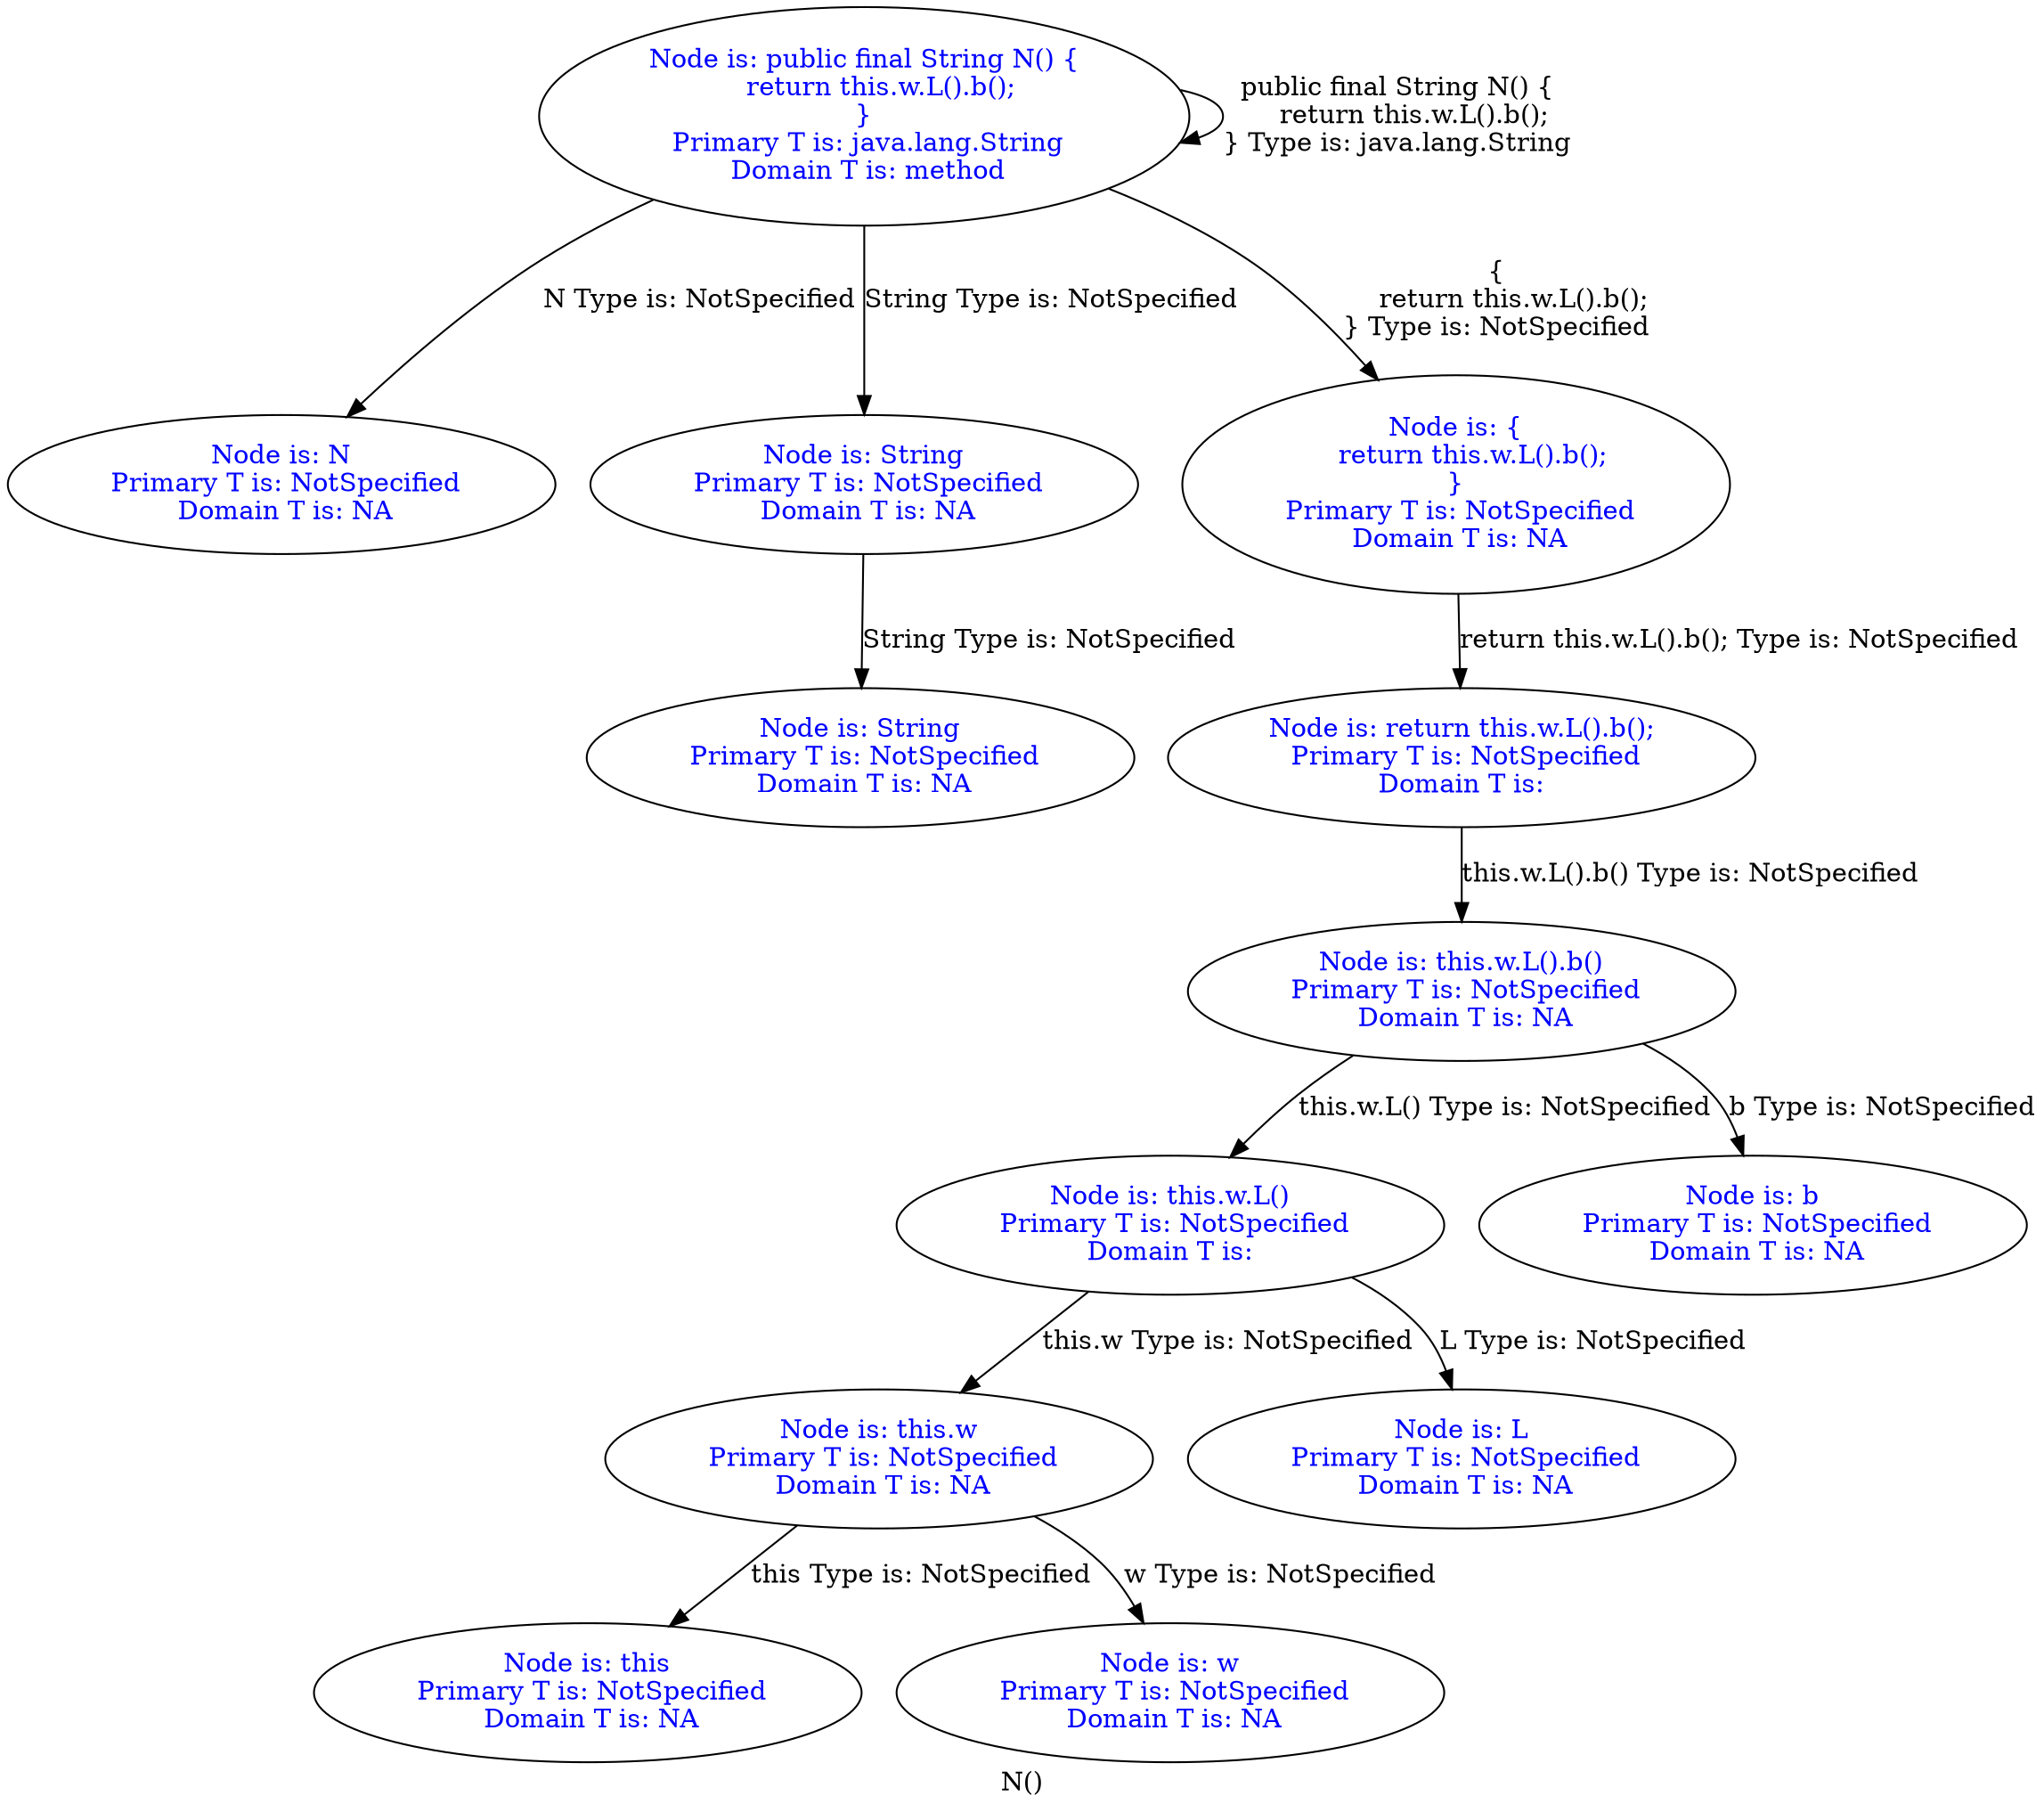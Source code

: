 digraph "N()" {
 label="N()"
{
 node [shape=box]} 
2292 -> 2292[label="public final String N() {
    return this.w.L().b();
} Type is: java.lang.String"];
2292[label="Node is: public final String N() {
    return this.w.L().b();
}
 Primary T is: java.lang.String
 Domain T is: method",fontcolor="blue"];
  2292 -> 2293[label="N Type is: NotSpecified"];
2293[label="Node is: N
 Primary T is: NotSpecified
 Domain T is: NA",fontcolor="blue"];
  2292 -> 2294[label="String Type is: NotSpecified"];
2294[label="Node is: String
 Primary T is: NotSpecified
 Domain T is: NA",fontcolor="blue"];
  2294 -> 2295[label="String Type is: NotSpecified"];
2295[label="Node is: String
 Primary T is: NotSpecified
 Domain T is: NA",fontcolor="blue"];
  2292 -> 2296[label="{
    return this.w.L().b();
} Type is: NotSpecified"];
2296[label="Node is: {
    return this.w.L().b();
}
 Primary T is: NotSpecified
 Domain T is: NA",fontcolor="blue"];
  2296 -> null[label="return this.w.L().b(); Type is: NotSpecified"];
null[label="Node is: return this.w.L().b();
 Primary T is: NotSpecified
 Domain T is: ",fontcolor="blue"];
  null -> 2298[label="this.w.L().b() Type is: NotSpecified"];
2298[label="Node is: this.w.L().b()
 Primary T is: NotSpecified
 Domain T is: NA",fontcolor="blue"];
  2298 -> 2299[label="this.w.L() Type is: NotSpecified"];
2299[label="Node is: this.w.L()
 Primary T is: NotSpecified
 Domain T is: ",fontcolor="blue"];
  2299 -> 2300[label="this.w Type is: NotSpecified"];
2300[label="Node is: this.w
 Primary T is: NotSpecified
 Domain T is: NA",fontcolor="blue"];
  2300 -> 2301[label="this Type is: NotSpecified"];
2301[label="Node is: this
 Primary T is: NotSpecified
 Domain T is: NA",fontcolor="blue"];
  2300 -> 2302[label="w Type is: NotSpecified"];
2302[label="Node is: w
 Primary T is: NotSpecified
 Domain T is: NA",fontcolor="blue"];
  2299 -> 2303[label="L Type is: NotSpecified"];
2303[label="Node is: L
 Primary T is: NotSpecified
 Domain T is: NA",fontcolor="blue"];
  2298 -> 2304[label="b Type is: NotSpecified"];
2304[label="Node is: b
 Primary T is: NotSpecified
 Domain T is: NA",fontcolor="blue"];
  }
